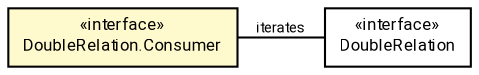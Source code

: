 #!/usr/local/bin/dot
#
# Class diagram 
# Generated by UMLGraph version R5_7_2-60-g0e99a6 (http://www.spinellis.gr/umlgraph/)
#

digraph G {
	graph [fontnames="svg"]
	edge [fontname="Roboto",fontsize=7,labelfontname="Roboto",labelfontsize=7,color="black"];
	node [fontname="Roboto",fontcolor="black",fontsize=8,shape=plaintext,margin=0,width=0,height=0];
	nodesep=0.15;
	ranksep=0.25;
	rankdir=LR;
	// de.lmu.ifi.dbs.elki.database.relation.DoubleRelation
	c3629359 [label=<<table title="de.lmu.ifi.dbs.elki.database.relation.DoubleRelation" border="0" cellborder="1" cellspacing="0" cellpadding="2" href="DoubleRelation.html" target="_parent">
		<tr><td><table border="0" cellspacing="0" cellpadding="1">
		<tr><td align="center" balign="center"> &#171;interface&#187; </td></tr>
		<tr><td align="center" balign="center"> <font face="Roboto">DoubleRelation</font> </td></tr>
		</table></td></tr>
		</table>>, URL="DoubleRelation.html"];
	// de.lmu.ifi.dbs.elki.database.relation.DoubleRelation.Consumer
	c3629360 [label=<<table title="de.lmu.ifi.dbs.elki.database.relation.DoubleRelation.Consumer" border="0" cellborder="1" cellspacing="0" cellpadding="2" bgcolor="lemonChiffon" href="DoubleRelation.Consumer.html" target="_parent">
		<tr><td><table border="0" cellspacing="0" cellpadding="1">
		<tr><td align="center" balign="center"> &#171;interface&#187; </td></tr>
		<tr><td align="center" balign="center"> <font face="Roboto">DoubleRelation.Consumer</font> </td></tr>
		</table></td></tr>
		</table>>, URL="DoubleRelation.Consumer.html"];
	// de.lmu.ifi.dbs.elki.database.relation.DoubleRelation.Consumer assoc de.lmu.ifi.dbs.elki.database.relation.DoubleRelation
	c3629360 -> c3629359 [arrowhead=none,weight=2,label="iterates"];
}

